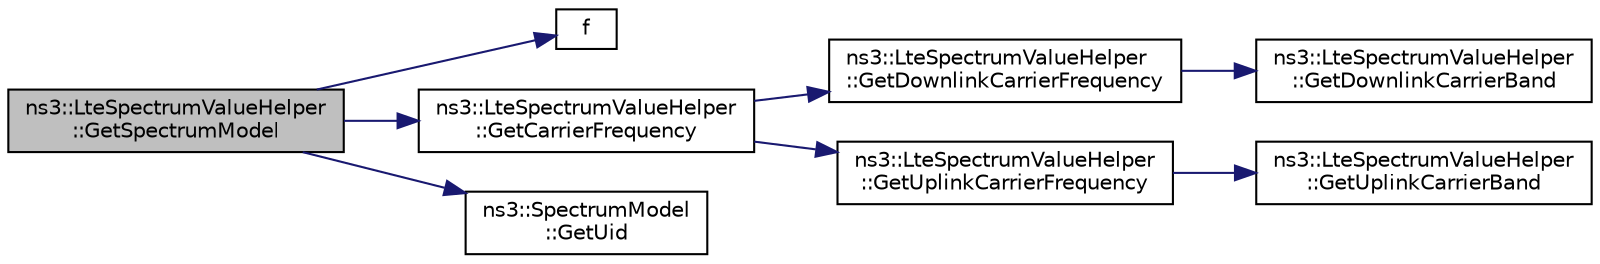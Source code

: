 digraph "ns3::LteSpectrumValueHelper::GetSpectrumModel"
{
 // LATEX_PDF_SIZE
  edge [fontname="Helvetica",fontsize="10",labelfontname="Helvetica",labelfontsize="10"];
  node [fontname="Helvetica",fontsize="10",shape=record];
  rankdir="LR";
  Node1 [label="ns3::LteSpectrumValueHelper\l::GetSpectrumModel",height=0.2,width=0.4,color="black", fillcolor="grey75", style="filled", fontcolor="black",tooltip=" "];
  Node1 -> Node2 [color="midnightblue",fontsize="10",style="solid",fontname="Helvetica"];
  Node2 [label="f",height=0.2,width=0.4,color="black", fillcolor="white", style="filled",URL="$80211b_8c.html#ae7ffc1a8f84fa47a0812b2f2b9627132",tooltip=" "];
  Node1 -> Node3 [color="midnightblue",fontsize="10",style="solid",fontname="Helvetica"];
  Node3 [label="ns3::LteSpectrumValueHelper\l::GetCarrierFrequency",height=0.2,width=0.4,color="black", fillcolor="white", style="filled",URL="$classns3_1_1_lte_spectrum_value_helper.html#ab268c4d7cb95e4277e59b7449d5fbd78",tooltip="Calculates the carrier frequency from the E-UTRA Absolute Radio Frequency Channel Number (EARFCN) acc..."];
  Node3 -> Node4 [color="midnightblue",fontsize="10",style="solid",fontname="Helvetica"];
  Node4 [label="ns3::LteSpectrumValueHelper\l::GetDownlinkCarrierFrequency",height=0.2,width=0.4,color="black", fillcolor="white", style="filled",URL="$classns3_1_1_lte_spectrum_value_helper.html#af345518a4f2868b46d56eacbe4091e87",tooltip="Calculates the downlink carrier frequency from the E-UTRA Absolute Radio Frequency Channel Number (EA..."];
  Node4 -> Node5 [color="midnightblue",fontsize="10",style="solid",fontname="Helvetica"];
  Node5 [label="ns3::LteSpectrumValueHelper\l::GetDownlinkCarrierBand",height=0.2,width=0.4,color="black", fillcolor="white", style="filled",URL="$classns3_1_1_lte_spectrum_value_helper.html#a46917f055699fdfbb0ad8195b1be154c",tooltip="Converts downlink EARFCN to corresponding LTE frequency band number."];
  Node3 -> Node6 [color="midnightblue",fontsize="10",style="solid",fontname="Helvetica"];
  Node6 [label="ns3::LteSpectrumValueHelper\l::GetUplinkCarrierFrequency",height=0.2,width=0.4,color="black", fillcolor="white", style="filled",URL="$classns3_1_1_lte_spectrum_value_helper.html#ab12599306754428f0f6ebd2463f1c35e",tooltip="Calculates the uplink carrier frequency from the E-UTRA Absolute Radio Frequency Channel Number (EARF..."];
  Node6 -> Node7 [color="midnightblue",fontsize="10",style="solid",fontname="Helvetica"];
  Node7 [label="ns3::LteSpectrumValueHelper\l::GetUplinkCarrierBand",height=0.2,width=0.4,color="black", fillcolor="white", style="filled",URL="$classns3_1_1_lte_spectrum_value_helper.html#a434ead24a924f4416873789d0a93a43c",tooltip="Converts uplink EARFCN to corresponding LTE frequency band number."];
  Node1 -> Node8 [color="midnightblue",fontsize="10",style="solid",fontname="Helvetica"];
  Node8 [label="ns3::SpectrumModel\l::GetUid",height=0.2,width=0.4,color="black", fillcolor="white", style="filled",URL="$classns3_1_1_spectrum_model.html#ac7e8ea430e6388bd982cc9dd148d7c4c",tooltip=" "];
}
